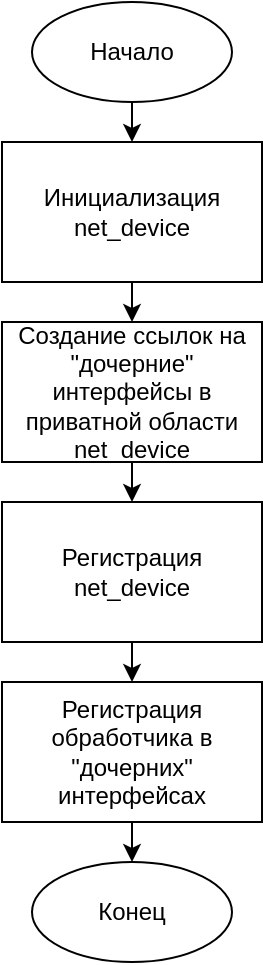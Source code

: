 <mxfile version="15.9.4" type="device"><diagram id="j8UKF3atHdlmq4_2MoUs" name="Page-1"><mxGraphModel dx="1422" dy="743" grid="1" gridSize="10" guides="1" tooltips="1" connect="1" arrows="1" fold="1" page="1" pageScale="1" pageWidth="850" pageHeight="1100" math="0" shadow="0"><root><mxCell id="0"/><mxCell id="1" parent="0"/><mxCell id="HVTtf6o28Wd38QSxAusc-17" style="edgeStyle=orthogonalEdgeStyle;rounded=0;orthogonalLoop=1;jettySize=auto;html=1;exitX=0.5;exitY=1;exitDx=0;exitDy=0;entryX=0.5;entryY=0;entryDx=0;entryDy=0;" edge="1" parent="1" source="HVTtf6o28Wd38QSxAusc-1" target="HVTtf6o28Wd38QSxAusc-16"><mxGeometry relative="1" as="geometry"/></mxCell><mxCell id="HVTtf6o28Wd38QSxAusc-1" value="Начало" style="ellipse;whiteSpace=wrap;html=1;" vertex="1" parent="1"><mxGeometry x="345" y="10" width="100" height="50" as="geometry"/></mxCell><mxCell id="HVTtf6o28Wd38QSxAusc-7" value="Конец" style="ellipse;whiteSpace=wrap;html=1;" vertex="1" parent="1"><mxGeometry x="345" y="440" width="100" height="50" as="geometry"/></mxCell><mxCell id="HVTtf6o28Wd38QSxAusc-21" style="edgeStyle=orthogonalEdgeStyle;rounded=0;orthogonalLoop=1;jettySize=auto;html=1;exitX=0.5;exitY=1;exitDx=0;exitDy=0;entryX=0.5;entryY=0;entryDx=0;entryDy=0;" edge="1" parent="1" source="HVTtf6o28Wd38QSxAusc-13" target="HVTtf6o28Wd38QSxAusc-7"><mxGeometry relative="1" as="geometry"/></mxCell><mxCell id="HVTtf6o28Wd38QSxAusc-13" value="&lt;span&gt;Регистрация обработчика в &quot;дочерних&quot; интерфейсах&lt;/span&gt;" style="rounded=0;whiteSpace=wrap;html=1;" vertex="1" parent="1"><mxGeometry x="330" y="350" width="130" height="70" as="geometry"/></mxCell><mxCell id="HVTtf6o28Wd38QSxAusc-20" style="edgeStyle=orthogonalEdgeStyle;rounded=0;orthogonalLoop=1;jettySize=auto;html=1;exitX=0.5;exitY=1;exitDx=0;exitDy=0;entryX=0.5;entryY=0;entryDx=0;entryDy=0;" edge="1" parent="1" source="HVTtf6o28Wd38QSxAusc-14" target="HVTtf6o28Wd38QSxAusc-13"><mxGeometry relative="1" as="geometry"/></mxCell><mxCell id="HVTtf6o28Wd38QSxAusc-14" value="&lt;span&gt;Регистрация net_device&lt;/span&gt;" style="rounded=0;whiteSpace=wrap;html=1;" vertex="1" parent="1"><mxGeometry x="330" y="260" width="130" height="70" as="geometry"/></mxCell><mxCell id="HVTtf6o28Wd38QSxAusc-19" style="edgeStyle=orthogonalEdgeStyle;rounded=0;orthogonalLoop=1;jettySize=auto;html=1;exitX=0.5;exitY=1;exitDx=0;exitDy=0;entryX=0.5;entryY=0;entryDx=0;entryDy=0;" edge="1" parent="1" source="HVTtf6o28Wd38QSxAusc-15" target="HVTtf6o28Wd38QSxAusc-14"><mxGeometry relative="1" as="geometry"/></mxCell><mxCell id="HVTtf6o28Wd38QSxAusc-15" value="&lt;span&gt;Создание ссылок на &quot;дочерние&quot; интерфейсы в приватной области net_device&lt;/span&gt;" style="rounded=0;whiteSpace=wrap;html=1;" vertex="1" parent="1"><mxGeometry x="330" y="170" width="130" height="70" as="geometry"/></mxCell><mxCell id="HVTtf6o28Wd38QSxAusc-18" style="edgeStyle=orthogonalEdgeStyle;rounded=0;orthogonalLoop=1;jettySize=auto;html=1;exitX=0.5;exitY=1;exitDx=0;exitDy=0;entryX=0.5;entryY=0;entryDx=0;entryDy=0;" edge="1" parent="1" source="HVTtf6o28Wd38QSxAusc-16" target="HVTtf6o28Wd38QSxAusc-15"><mxGeometry relative="1" as="geometry"/></mxCell><mxCell id="HVTtf6o28Wd38QSxAusc-16" value="&lt;span&gt;Инициализация net_device&lt;/span&gt;" style="rounded=0;whiteSpace=wrap;html=1;" vertex="1" parent="1"><mxGeometry x="330" y="80" width="130" height="70" as="geometry"/></mxCell></root></mxGraphModel></diagram></mxfile>